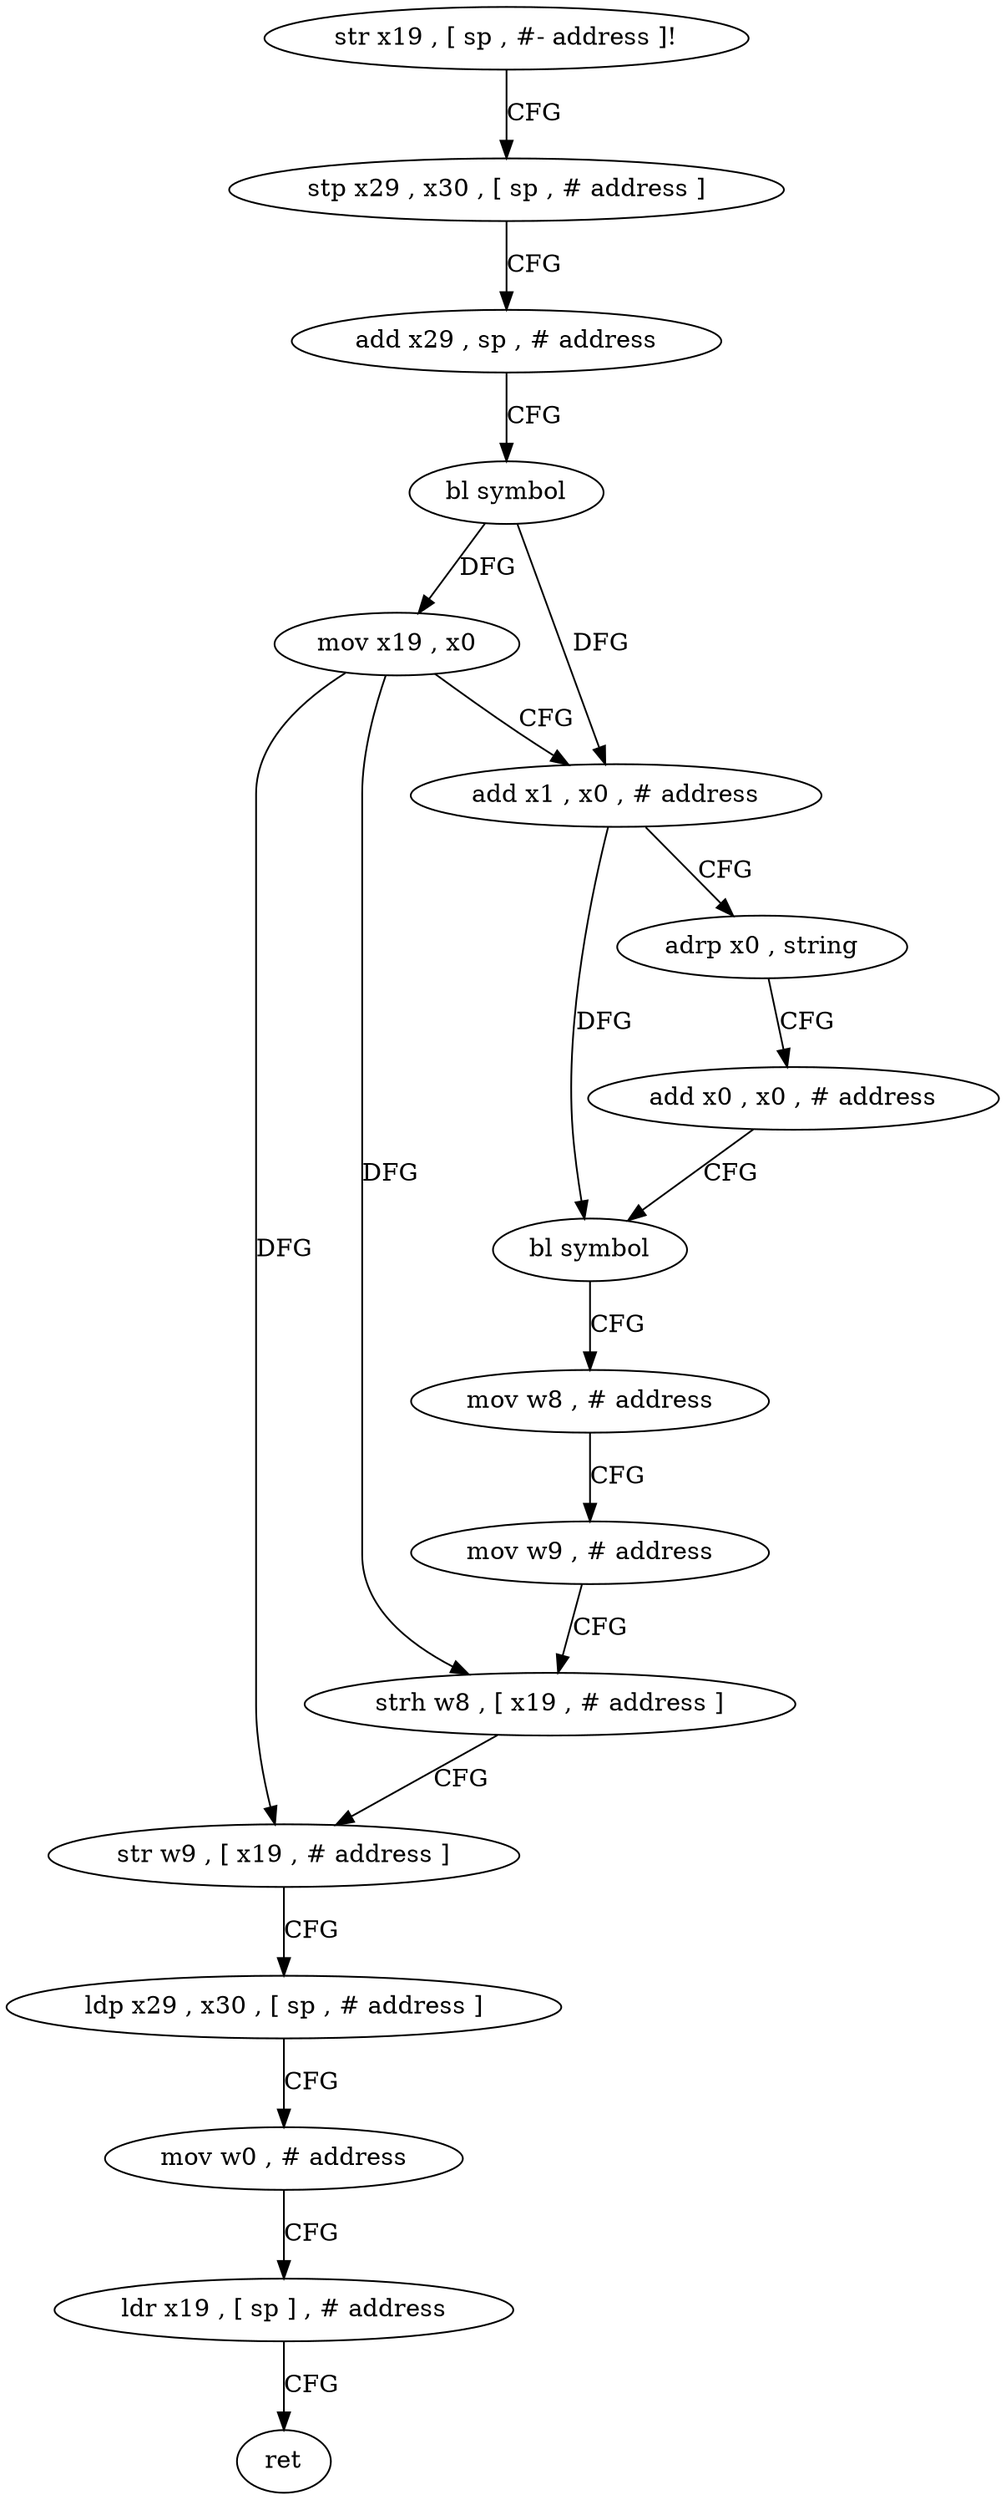 digraph "func" {
"4249656" [label = "str x19 , [ sp , #- address ]!" ]
"4249660" [label = "stp x29 , x30 , [ sp , # address ]" ]
"4249664" [label = "add x29 , sp , # address" ]
"4249668" [label = "bl symbol" ]
"4249672" [label = "mov x19 , x0" ]
"4249676" [label = "add x1 , x0 , # address" ]
"4249680" [label = "adrp x0 , string" ]
"4249684" [label = "add x0 , x0 , # address" ]
"4249688" [label = "bl symbol" ]
"4249692" [label = "mov w8 , # address" ]
"4249696" [label = "mov w9 , # address" ]
"4249700" [label = "strh w8 , [ x19 , # address ]" ]
"4249704" [label = "str w9 , [ x19 , # address ]" ]
"4249708" [label = "ldp x29 , x30 , [ sp , # address ]" ]
"4249712" [label = "mov w0 , # address" ]
"4249716" [label = "ldr x19 , [ sp ] , # address" ]
"4249720" [label = "ret" ]
"4249656" -> "4249660" [ label = "CFG" ]
"4249660" -> "4249664" [ label = "CFG" ]
"4249664" -> "4249668" [ label = "CFG" ]
"4249668" -> "4249672" [ label = "DFG" ]
"4249668" -> "4249676" [ label = "DFG" ]
"4249672" -> "4249676" [ label = "CFG" ]
"4249672" -> "4249700" [ label = "DFG" ]
"4249672" -> "4249704" [ label = "DFG" ]
"4249676" -> "4249680" [ label = "CFG" ]
"4249676" -> "4249688" [ label = "DFG" ]
"4249680" -> "4249684" [ label = "CFG" ]
"4249684" -> "4249688" [ label = "CFG" ]
"4249688" -> "4249692" [ label = "CFG" ]
"4249692" -> "4249696" [ label = "CFG" ]
"4249696" -> "4249700" [ label = "CFG" ]
"4249700" -> "4249704" [ label = "CFG" ]
"4249704" -> "4249708" [ label = "CFG" ]
"4249708" -> "4249712" [ label = "CFG" ]
"4249712" -> "4249716" [ label = "CFG" ]
"4249716" -> "4249720" [ label = "CFG" ]
}
